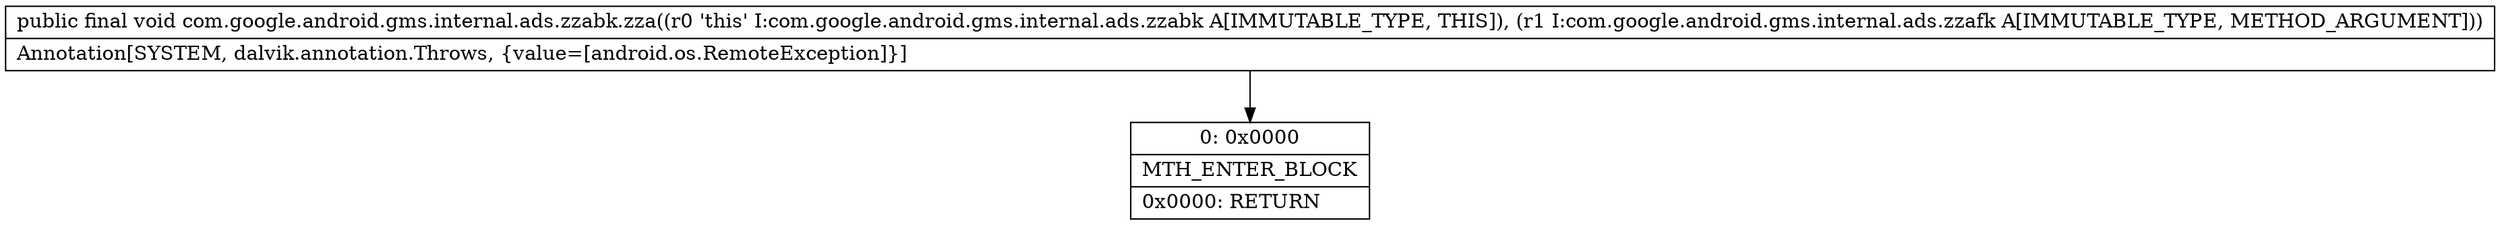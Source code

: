 digraph "CFG forcom.google.android.gms.internal.ads.zzabk.zza(Lcom\/google\/android\/gms\/internal\/ads\/zzafk;)V" {
Node_0 [shape=record,label="{0\:\ 0x0000|MTH_ENTER_BLOCK\l|0x0000: RETURN   \l}"];
MethodNode[shape=record,label="{public final void com.google.android.gms.internal.ads.zzabk.zza((r0 'this' I:com.google.android.gms.internal.ads.zzabk A[IMMUTABLE_TYPE, THIS]), (r1 I:com.google.android.gms.internal.ads.zzafk A[IMMUTABLE_TYPE, METHOD_ARGUMENT]))  | Annotation[SYSTEM, dalvik.annotation.Throws, \{value=[android.os.RemoteException]\}]\l}"];
MethodNode -> Node_0;
}

